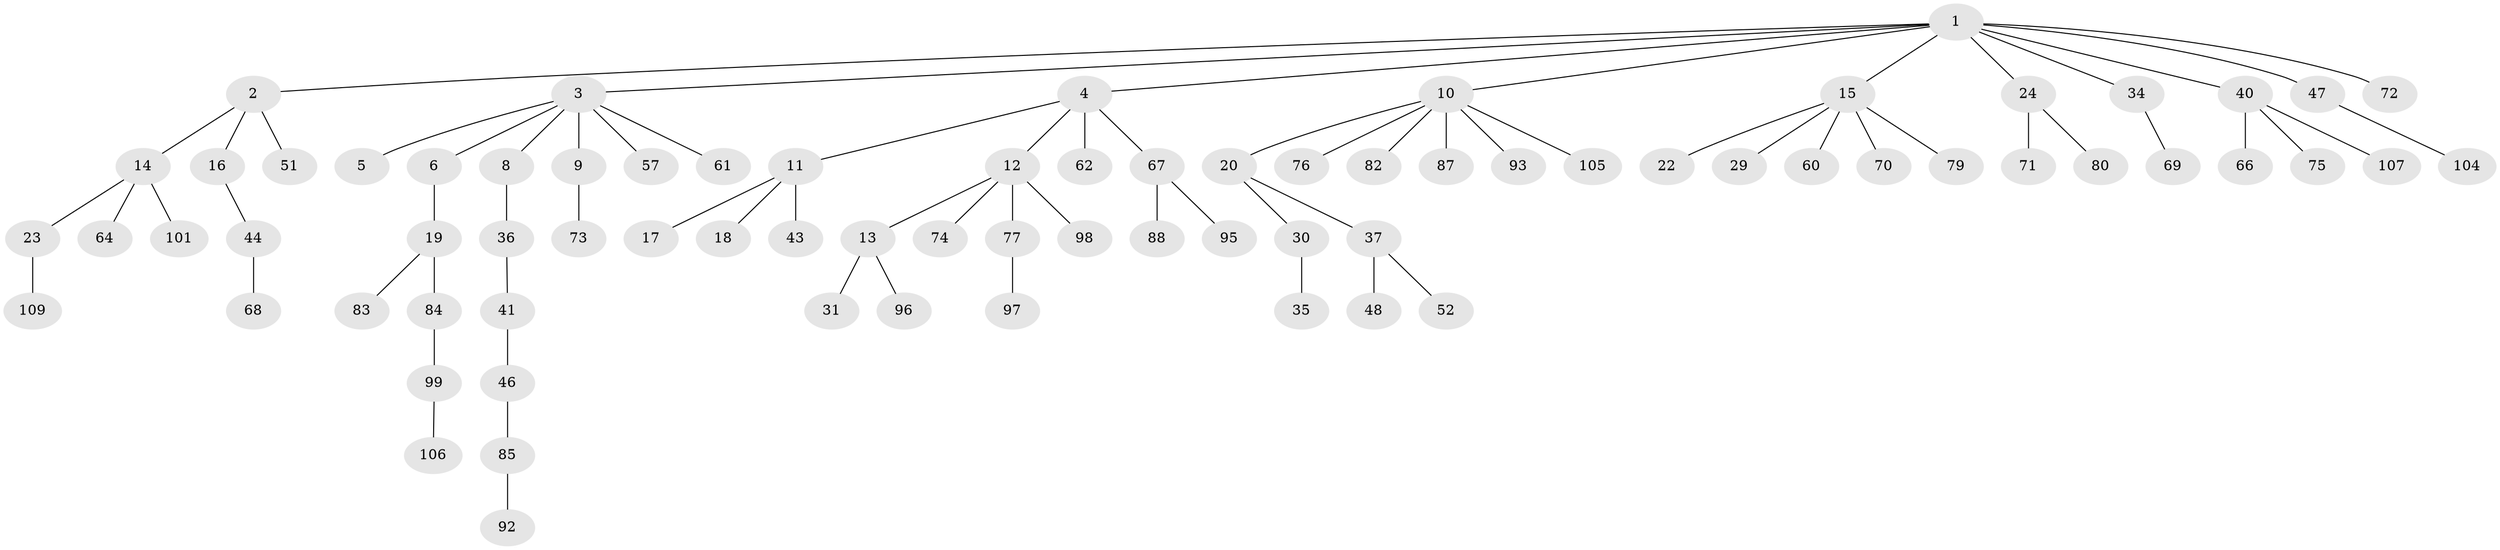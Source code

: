 // original degree distribution, {8: 0.009174311926605505, 5: 0.05504587155963303, 7: 0.009174311926605505, 2: 0.24770642201834864, 3: 0.11926605504587157, 4: 0.03669724770642202, 6: 0.009174311926605505, 1: 0.5137614678899083}
// Generated by graph-tools (version 1.1) at 2025/11/02/27/25 16:11:28]
// undirected, 76 vertices, 75 edges
graph export_dot {
graph [start="1"]
  node [color=gray90,style=filled];
  1 [super="+7"];
  2 [super="+81"];
  3 [super="+56"];
  4;
  5 [super="+55"];
  6 [super="+102"];
  8 [super="+49"];
  9 [super="+32"];
  10 [super="+50"];
  11 [super="+27"];
  12 [super="+54"];
  13;
  14 [super="+21"];
  15 [super="+28"];
  16;
  17 [super="+25"];
  18;
  19 [super="+45"];
  20 [super="+38"];
  22;
  23 [super="+33"];
  24 [super="+26"];
  29;
  30;
  31 [super="+58"];
  34;
  35 [super="+39"];
  36;
  37 [super="+42"];
  40 [super="+78"];
  41 [super="+91"];
  43 [super="+89"];
  44 [super="+65"];
  46 [super="+59"];
  47 [super="+53"];
  48;
  51;
  52;
  57;
  60;
  61 [super="+63"];
  62 [super="+94"];
  64;
  66;
  67 [super="+86"];
  68;
  69;
  70;
  71;
  72;
  73;
  74;
  75;
  76;
  77 [super="+100"];
  79;
  80;
  82;
  83;
  84;
  85 [super="+90"];
  87;
  88 [super="+103"];
  92;
  93;
  95;
  96;
  97;
  98;
  99 [super="+108"];
  101;
  104;
  105;
  106;
  107;
  109;
  1 -- 2;
  1 -- 3;
  1 -- 4;
  1 -- 10;
  1 -- 15;
  1 -- 34;
  1 -- 47;
  1 -- 24;
  1 -- 40;
  1 -- 72;
  2 -- 14;
  2 -- 16;
  2 -- 51;
  3 -- 5;
  3 -- 6;
  3 -- 8;
  3 -- 9;
  3 -- 57;
  3 -- 61;
  4 -- 11;
  4 -- 12;
  4 -- 62;
  4 -- 67;
  6 -- 19;
  8 -- 36;
  9 -- 73;
  10 -- 20;
  10 -- 82;
  10 -- 93;
  10 -- 105;
  10 -- 76;
  10 -- 87;
  11 -- 17;
  11 -- 18;
  11 -- 43;
  12 -- 13;
  12 -- 74;
  12 -- 77;
  12 -- 98;
  13 -- 31;
  13 -- 96;
  14 -- 23;
  14 -- 101;
  14 -- 64;
  15 -- 22;
  15 -- 70;
  15 -- 60;
  15 -- 29;
  15 -- 79;
  16 -- 44;
  19 -- 83;
  19 -- 84;
  20 -- 30;
  20 -- 37;
  23 -- 109;
  24 -- 80;
  24 -- 71;
  30 -- 35;
  34 -- 69;
  36 -- 41;
  37 -- 48;
  37 -- 52;
  40 -- 66;
  40 -- 75;
  40 -- 107;
  41 -- 46;
  44 -- 68;
  46 -- 85;
  47 -- 104;
  67 -- 88;
  67 -- 95;
  77 -- 97;
  84 -- 99;
  85 -- 92;
  99 -- 106;
}

